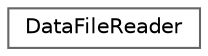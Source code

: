 digraph "Graphical Class Hierarchy"
{
 // LATEX_PDF_SIZE
  bgcolor="transparent";
  edge [fontname=Helvetica,fontsize=10,labelfontname=Helvetica,labelfontsize=10];
  node [fontname=Helvetica,fontsize=10,shape=box,height=0.2,width=0.4];
  rankdir="LR";
  Node0 [id="Node000000",label="DataFileReader",height=0.2,width=0.4,color="grey40", fillcolor="white", style="filled",URL="$class_data_file_reader.html",tooltip=" "];
}
